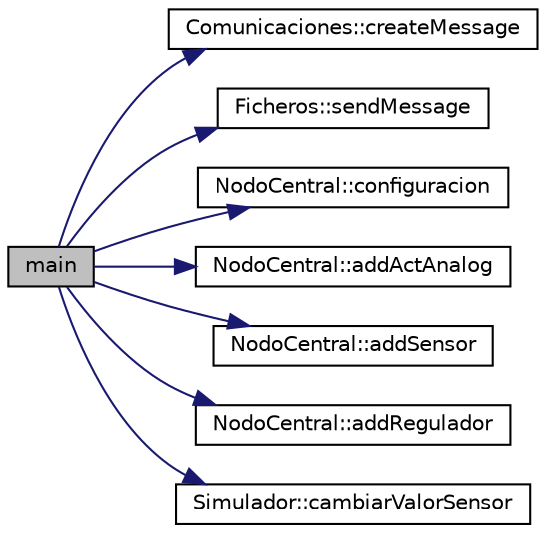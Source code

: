 digraph G
{
  edge [fontname="Helvetica",fontsize="10",labelfontname="Helvetica",labelfontsize="10"];
  node [fontname="Helvetica",fontsize="10",shape=record];
  rankdir="LR";
  Node1 [label="main",height=0.2,width=0.4,color="black", fillcolor="grey75", style="filled" fontcolor="black"];
  Node1 -> Node2 [color="midnightblue",fontsize="10",style="solid",fontname="Helvetica"];
  Node2 [label="Comunicaciones::createMessage",height=0.2,width=0.4,color="black", fillcolor="white", style="filled",URL="$class_comunicaciones.html#a0d968e5ad3bfd2a9ffb7472f01a2491a"];
  Node1 -> Node3 [color="midnightblue",fontsize="10",style="solid",fontname="Helvetica"];
  Node3 [label="Ficheros::sendMessage",height=0.2,width=0.4,color="black", fillcolor="white", style="filled",URL="$class_ficheros.html#a8e1f5d9077910f626934c0da155f61e3"];
  Node1 -> Node4 [color="midnightblue",fontsize="10",style="solid",fontname="Helvetica"];
  Node4 [label="NodoCentral::configuracion",height=0.2,width=0.4,color="black", fillcolor="white", style="filled",URL="$class_nodo_central.html#a6fdbfc9e319263803f06e9d45c88762e"];
  Node1 -> Node5 [color="midnightblue",fontsize="10",style="solid",fontname="Helvetica"];
  Node5 [label="NodoCentral::addActAnalog",height=0.2,width=0.4,color="black", fillcolor="white", style="filled",URL="$class_nodo_central.html#a605a6b6a044707845ff916d9de5d32bb"];
  Node1 -> Node6 [color="midnightblue",fontsize="10",style="solid",fontname="Helvetica"];
  Node6 [label="NodoCentral::addSensor",height=0.2,width=0.4,color="black", fillcolor="white", style="filled",URL="$class_nodo_central.html#a3518df8bcfc23d18111181f37a5f7b03"];
  Node1 -> Node7 [color="midnightblue",fontsize="10",style="solid",fontname="Helvetica"];
  Node7 [label="NodoCentral::addRegulador",height=0.2,width=0.4,color="black", fillcolor="white", style="filled",URL="$class_nodo_central.html#aa94b74018d2a3d6821af2a53c04c9162"];
  Node1 -> Node8 [color="midnightblue",fontsize="10",style="solid",fontname="Helvetica"];
  Node8 [label="Simulador::cambiarValorSensor",height=0.2,width=0.4,color="black", fillcolor="white", style="filled",URL="$class_simulador.html#a5769ad9c14eb0bc5cc30a71dcd7cad96"];
}
